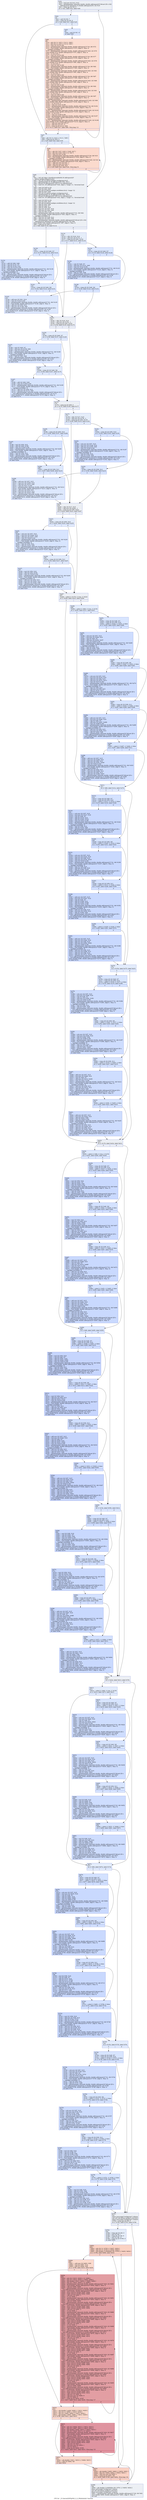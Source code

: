 digraph "CFG for '_Z11kernel2DXYpPdS_S_S_PKdiiiiiiiiiiiii' function" {
	label="CFG for '_Z11kernel2DXYpPdS_S_S_PKdiiiiiiiiiiiii' function";

	Node0x5850420 [shape=record,color="#3d50c3ff", style=filled, fillcolor="#d4dbe670",label="{%18:\l  %19 = mul nsw i32 %13, %12\l  %20 = getelementptr inbounds double, double addrspace(3)* bitcast ([0 x i32]\l... addrspace(3)* @memory to double addrspace(3)*), i32 %19\l  %21 = icmp sgt i32 %5, 0\l  br i1 %21, label %22, label %40\l|{<s0>T|<s1>F}}"];
	Node0x5850420:s0 -> Node0x58504b0;
	Node0x5850420:s1 -> Node0x5850a20;
	Node0x58504b0 [shape=record,color="#3d50c3ff", style=filled, fillcolor="#c5d6f270",label="{%22:\l22:                                               \l  %23 = and i32 %5, 7\l  %24 = icmp ult i32 %5, 8\l  br i1 %24, label %27, label %25\l|{<s0>T|<s1>F}}"];
	Node0x58504b0:s0 -> Node0x5851c10;
	Node0x58504b0:s1 -> Node0x5851c60;
	Node0x5851c60 [shape=record,color="#3d50c3ff", style=filled, fillcolor="#aec9fc70",label="{%25:\l25:                                               \l  %26 = and i32 %5, -8\l  br label %69\l}"];
	Node0x5851c60 -> Node0x5851e60;
	Node0x5851c10 [shape=record,color="#3d50c3ff", style=filled, fillcolor="#c5d6f270",label="{%27:\l27:                                               \l  %28 = phi i32 [ 0, %22 ], [ %111, %69 ]\l  %29 = icmp eq i32 %23, 0\l  br i1 %29, label %40, label %30\l|{<s0>T|<s1>F}}"];
	Node0x5851c10:s0 -> Node0x5850a20;
	Node0x5851c10:s1 -> Node0x5852090;
	Node0x5852090 [shape=record,color="#3d50c3ff", style=filled, fillcolor="#f7ac8e70",label="{%30:\l30:                                               \l  %31 = phi i32 [ %37, %30 ], [ %28, %27 ]\l  %32 = phi i32 [ %38, %30 ], [ 0, %27 ]\l  %33 = zext i32 %31 to i64\l  %34 = getelementptr inbounds double, double addrspace(1)* %4, i64 %33\l  %35 = load double, double addrspace(1)* %34, align 8, !tbaa !4,\l... !amdgpu.noclobber !8\l  %36 = getelementptr inbounds double, double addrspace(3)* %20, i32 %31\l  store double %35, double addrspace(3)* %36, align 8, !tbaa !4\l  %37 = add nuw nsw i32 %31, 1\l  %38 = add nuw nsw i32 %32, 1\l  %39 = icmp eq i32 %38, %23\l  br i1 %39, label %40, label %30, !llvm.loop !9\l|{<s0>T|<s1>F}}"];
	Node0x5852090:s0 -> Node0x5850a20;
	Node0x5852090:s1 -> Node0x5852090;
	Node0x5850a20 [shape=record,color="#3d50c3ff", style=filled, fillcolor="#d4dbe670",label="{%40:\l40:                                               \l  %41 = tail call align 4 dereferenceable(64) i8 addrspace(4)*\l... @llvm.amdgcn.dispatch.ptr()\l  %42 = tail call i32 @llvm.amdgcn.workgroup.id.x()\l  %43 = getelementptr i8, i8 addrspace(4)* %41, i64 4\l  %44 = bitcast i8 addrspace(4)* %43 to i16 addrspace(4)*\l  %45 = load i16, i16 addrspace(4)* %44, align 4, !range !11, !invariant.load\l... !8\l  %46 = zext i16 %45 to i32\l  %47 = mul i32 %42, %46\l  %48 = tail call i32 @llvm.amdgcn.workitem.id.x(), !range !12\l  %49 = add i32 %47, %48\l  %50 = tail call i32 @llvm.amdgcn.workgroup.id.y()\l  %51 = getelementptr i8, i8 addrspace(4)* %41, i64 6\l  %52 = bitcast i8 addrspace(4)* %51 to i16 addrspace(4)*\l  %53 = load i16, i16 addrspace(4)* %52, align 2, !range !11, !invariant.load\l... !8\l  %54 = zext i16 %53 to i32\l  %55 = mul i32 %50, %54\l  %56 = tail call i32 @llvm.amdgcn.workitem.id.y(), !range !12\l  %57 = add i32 %55, %56\l  %58 = add i32 %48, %7\l  %59 = add i32 %56, %10\l  %60 = mul nsw i32 %57, %16\l  %61 = add nsw i32 %60, %49\l  %62 = sext i32 %61 to i64\l  %63 = getelementptr inbounds double, double addrspace(1)* %1, i64 %62\l  %64 = load double, double addrspace(1)* %63, align 8, !tbaa !4,\l... !amdgpu.noclobber !8\l  %65 = mul nsw i32 %59, %12\l  %66 = add nsw i32 %65, %58\l  %67 = getelementptr inbounds double, double addrspace(3)* bitcast ([0 x i32]\l... addrspace(3)* @memory to double addrspace(3)*), i32 %66\l  store double %64, double addrspace(3)* %67, align 8, !tbaa !4\l  %68 = icmp eq i32 %42, 0\l  br i1 %68, label %130, label %114\l|{<s0>T|<s1>F}}"];
	Node0x5850a20:s0 -> Node0x5852590;
	Node0x5850a20:s1 -> Node0x5856d60;
	Node0x5851e60 [shape=record,color="#3d50c3ff", style=filled, fillcolor="#f7b39670",label="{%69:\l69:                                               \l  %70 = phi i32 [ 0, %25 ], [ %111, %69 ]\l  %71 = phi i32 [ 0, %25 ], [ %112, %69 ]\l  %72 = zext i32 %70 to i64\l  %73 = getelementptr inbounds double, double addrspace(1)* %4, i64 %72\l  %74 = load double, double addrspace(1)* %73, align 8, !tbaa !4,\l... !amdgpu.noclobber !8\l  %75 = getelementptr inbounds double, double addrspace(3)* %20, i32 %70\l  store double %74, double addrspace(3)* %75, align 8, !tbaa !4\l  %76 = or i32 %70, 1\l  %77 = zext i32 %76 to i64\l  %78 = getelementptr inbounds double, double addrspace(1)* %4, i64 %77\l  %79 = load double, double addrspace(1)* %78, align 8, !tbaa !4,\l... !amdgpu.noclobber !8\l  %80 = getelementptr inbounds double, double addrspace(3)* %20, i32 %76\l  store double %79, double addrspace(3)* %80, align 8, !tbaa !4\l  %81 = or i32 %70, 2\l  %82 = zext i32 %81 to i64\l  %83 = getelementptr inbounds double, double addrspace(1)* %4, i64 %82\l  %84 = load double, double addrspace(1)* %83, align 8, !tbaa !4,\l... !amdgpu.noclobber !8\l  %85 = getelementptr inbounds double, double addrspace(3)* %20, i32 %81\l  store double %84, double addrspace(3)* %85, align 8, !tbaa !4\l  %86 = or i32 %70, 3\l  %87 = zext i32 %86 to i64\l  %88 = getelementptr inbounds double, double addrspace(1)* %4, i64 %87\l  %89 = load double, double addrspace(1)* %88, align 8, !tbaa !4,\l... !amdgpu.noclobber !8\l  %90 = getelementptr inbounds double, double addrspace(3)* %20, i32 %86\l  store double %89, double addrspace(3)* %90, align 8, !tbaa !4\l  %91 = or i32 %70, 4\l  %92 = zext i32 %91 to i64\l  %93 = getelementptr inbounds double, double addrspace(1)* %4, i64 %92\l  %94 = load double, double addrspace(1)* %93, align 8, !tbaa !4,\l... !amdgpu.noclobber !8\l  %95 = getelementptr inbounds double, double addrspace(3)* %20, i32 %91\l  store double %94, double addrspace(3)* %95, align 8, !tbaa !4\l  %96 = or i32 %70, 5\l  %97 = zext i32 %96 to i64\l  %98 = getelementptr inbounds double, double addrspace(1)* %4, i64 %97\l  %99 = load double, double addrspace(1)* %98, align 8, !tbaa !4,\l... !amdgpu.noclobber !8\l  %100 = getelementptr inbounds double, double addrspace(3)* %20, i32 %96\l  store double %99, double addrspace(3)* %100, align 8, !tbaa !4\l  %101 = or i32 %70, 6\l  %102 = zext i32 %101 to i64\l  %103 = getelementptr inbounds double, double addrspace(1)* %4, i64 %102\l  %104 = load double, double addrspace(1)* %103, align 8, !tbaa !4,\l... !amdgpu.noclobber !8\l  %105 = getelementptr inbounds double, double addrspace(3)* %20, i32 %101\l  store double %104, double addrspace(3)* %105, align 8, !tbaa !4\l  %106 = or i32 %70, 7\l  %107 = zext i32 %106 to i64\l  %108 = getelementptr inbounds double, double addrspace(1)* %4, i64 %107\l  %109 = load double, double addrspace(1)* %108, align 8, !tbaa !4,\l... !amdgpu.noclobber !8\l  %110 = getelementptr inbounds double, double addrspace(3)* %20, i32 %106\l  store double %109, double addrspace(3)* %110, align 8, !tbaa !4\l  %111 = add nuw nsw i32 %70, 8\l  %112 = add nuw i32 %71, 8\l  %113 = icmp eq i32 %112, %26\l  br i1 %113, label %27, label %69, !llvm.loop !13\l|{<s0>T|<s1>F}}"];
	Node0x5851e60:s0 -> Node0x5851c10;
	Node0x5851e60:s1 -> Node0x5851e60;
	Node0x5856d60 [shape=record,color="#3d50c3ff", style=filled, fillcolor="#c5d6f270",label="{%114:\l114:                                              \l  %115 = sdiv i32 %16, %14\l  %116 = add nsw i32 %115, -1\l  %117 = icmp eq i32 %42, %116\l  br i1 %117, label %151, label %118\l|{<s0>T|<s1>F}}"];
	Node0x5856d60:s0 -> Node0x5859130;
	Node0x5856d60:s1 -> Node0x5859180;
	Node0x5859180 [shape=record,color="#3d50c3ff", style=filled, fillcolor="#aec9fc70",label="{%118:\l118:                                              \l  %119 = icmp ult i32 %48, %7\l  br i1 %119, label %120, label %128\l|{<s0>T|<s1>F}}"];
	Node0x5859180:s0 -> Node0x5859350;
	Node0x5859180:s1 -> Node0x58593a0;
	Node0x5859350 [shape=record,color="#3d50c3ff", style=filled, fillcolor="#96b7ff70",label="{%120:\l120:                                              \l  %121 = sub i32 %49, %7\l  %122 = add nsw i32 %121, %60\l  %123 = sext i32 %122 to i64\l  %124 = getelementptr inbounds double, double addrspace(1)* %1, i64 %123\l  %125 = load double, double addrspace(1)* %124, align 8, !tbaa !4,\l... !amdgpu.noclobber !8\l  %126 = add i32 %65, %48\l  %127 = getelementptr inbounds double, double addrspace(3)* bitcast ([0 x\l... i32] addrspace(3)* @memory to double addrspace(3)*), i32 %126\l  store double %125, double addrspace(3)* %127, align 8, !tbaa !4\l  br label %128\l}"];
	Node0x5859350 -> Node0x58593a0;
	Node0x58593a0 [shape=record,color="#3d50c3ff", style=filled, fillcolor="#aec9fc70",label="{%128:\l128:                                              \l  %129 = icmp ult i32 %48, %8\l  br i1 %129, label %143, label %151\l|{<s0>T|<s1>F}}"];
	Node0x58593a0:s0 -> Node0x5856880;
	Node0x58593a0:s1 -> Node0x5859130;
	Node0x5852590 [shape=record,color="#3d50c3ff", style=filled, fillcolor="#b5cdfa70",label="{%130:\l130:                                              \l  %131 = icmp ult i32 %48, %7\l  br i1 %131, label %132, label %141\l|{<s0>T|<s1>F}}"];
	Node0x5852590:s0 -> Node0x5856a10;
	Node0x5852590:s1 -> Node0x5856a60;
	Node0x5856a10 [shape=record,color="#3d50c3ff", style=filled, fillcolor="#9ebeff70",label="{%132:\l132:                                              \l  %133 = add i32 %60, %48\l  %134 = sub i32 %133, %7\l  %135 = add i32 %134, %16\l  %136 = zext i32 %135 to i64\l  %137 = getelementptr inbounds double, double addrspace(1)* %1, i64 %136\l  %138 = load double, double addrspace(1)* %137, align 8, !tbaa !4,\l... !amdgpu.noclobber !8\l  %139 = add i32 %65, %48\l  %140 = getelementptr inbounds double, double addrspace(3)* bitcast ([0 x\l... i32] addrspace(3)* @memory to double addrspace(3)*), i32 %139\l  store double %138, double addrspace(3)* %140, align 8, !tbaa !4\l  br label %141\l}"];
	Node0x5856a10 -> Node0x5856a60;
	Node0x5856a60 [shape=record,color="#3d50c3ff", style=filled, fillcolor="#b5cdfa70",label="{%141:\l141:                                              \l  %142 = icmp ult i32 %48, %8\l  br i1 %142, label %143, label %151\l|{<s0>T|<s1>F}}"];
	Node0x5856a60:s0 -> Node0x5856880;
	Node0x5856a60:s1 -> Node0x5859130;
	Node0x5856880 [shape=record,color="#3d50c3ff", style=filled, fillcolor="#b2ccfb70",label="{%143:\l143:                                              \l  %144 = add nsw i32 %61, %14\l  %145 = sext i32 %144 to i64\l  %146 = getelementptr inbounds double, double addrspace(1)* %1, i64 %145\l  %147 = load double, double addrspace(1)* %146, align 8, !tbaa !4\l  %148 = add nsw i32 %58, %14\l  %149 = add nsw i32 %148, %65\l  %150 = getelementptr inbounds double, double addrspace(3)* bitcast ([0 x\l... i32] addrspace(3)* @memory to double addrspace(3)*), i32 %149\l  store double %147, double addrspace(3)* %150, align 8, !tbaa !4\l  br label %151\l}"];
	Node0x5856880 -> Node0x5859130;
	Node0x5859130 [shape=record,color="#3d50c3ff", style=filled, fillcolor="#d4dbe670",label="{%151:\l151:                                              \l  %152 = sdiv i32 %16, %14\l  %153 = add nsw i32 %152, -1\l  %154 = icmp eq i32 %42, %153\l  br i1 %154, label %155, label %175\l|{<s0>T|<s1>F}}"];
	Node0x5859130:s0 -> Node0x5856ba0;
	Node0x5859130:s1 -> Node0x585aee0;
	Node0x5856ba0 [shape=record,color="#3d50c3ff", style=filled, fillcolor="#bfd3f670",label="{%155:\l155:                                              \l  %156 = icmp ult i32 %48, %7\l  br i1 %156, label %157, label %165\l|{<s0>T|<s1>F}}"];
	Node0x5856ba0:s0 -> Node0x585b070;
	Node0x5856ba0:s1 -> Node0x585b0c0;
	Node0x585b070 [shape=record,color="#3d50c3ff", style=filled, fillcolor="#a7c5fe70",label="{%157:\l157:                                              \l  %158 = sub i32 %49, %7\l  %159 = add nsw i32 %158, %60\l  %160 = sext i32 %159 to i64\l  %161 = getelementptr inbounds double, double addrspace(1)* %1, i64 %160\l  %162 = load double, double addrspace(1)* %161, align 8, !tbaa !4,\l... !amdgpu.noclobber !8\l  %163 = add i32 %65, %48\l  %164 = getelementptr inbounds double, double addrspace(3)* bitcast ([0 x\l... i32] addrspace(3)* @memory to double addrspace(3)*), i32 %163\l  store double %162, double addrspace(3)* %164, align 8, !tbaa !4\l  br label %165\l}"];
	Node0x585b070 -> Node0x585b0c0;
	Node0x585b0c0 [shape=record,color="#3d50c3ff", style=filled, fillcolor="#bfd3f670",label="{%165:\l165:                                              \l  %166 = icmp ult i32 %48, %8\l  br i1 %166, label %167, label %175\l|{<s0>T|<s1>F}}"];
	Node0x585b0c0:s0 -> Node0x585b720;
	Node0x585b0c0:s1 -> Node0x585aee0;
	Node0x585b720 [shape=record,color="#3d50c3ff", style=filled, fillcolor="#a7c5fe70",label="{%167:\l167:                                              \l  %168 = add i32 %60, %48\l  %169 = zext i32 %168 to i64\l  %170 = getelementptr inbounds double, double addrspace(1)* %1, i64 %169\l  %171 = load double, double addrspace(1)* %170, align 8, !tbaa !4,\l... !amdgpu.noclobber !8\l  %172 = add nsw i32 %58, %14\l  %173 = add nsw i32 %172, %65\l  %174 = getelementptr inbounds double, double addrspace(3)* bitcast ([0 x\l... i32] addrspace(3)* @memory to double addrspace(3)*), i32 %173\l  store double %171, double addrspace(3)* %174, align 8, !tbaa !4\l  br label %175\l}"];
	Node0x585b720 -> Node0x585aee0;
	Node0x585aee0 [shape=record,color="#3d50c3ff", style=filled, fillcolor="#d4dbe670",label="{%175:\l175:                                              \l  %176 = icmp eq i32 %50, 0\l  br i1 %176, label %195, label %177\l|{<s0>T|<s1>F}}"];
	Node0x585aee0:s0 -> Node0x585bd80;
	Node0x585aee0:s1 -> Node0x585bdd0;
	Node0x585bdd0 [shape=record,color="#3d50c3ff", style=filled, fillcolor="#c5d6f270",label="{%177:\l177:                                              \l  %178 = sdiv i32 %17, %15\l  %179 = add nsw i32 %178, -1\l  %180 = icmp eq i32 %50, %179\l  br i1 %180, label %219, label %181\l|{<s0>T|<s1>F}}"];
	Node0x585bdd0:s0 -> Node0x585c0c0;
	Node0x585bdd0:s1 -> Node0x585c110;
	Node0x585c110 [shape=record,color="#3d50c3ff", style=filled, fillcolor="#aec9fc70",label="{%181:\l181:                                              \l  %182 = icmp ult i32 %56, %10\l  br i1 %182, label %183, label %193\l|{<s0>T|<s1>F}}"];
	Node0x585c110:s0 -> Node0x585c2e0;
	Node0x585c110:s1 -> Node0x585c330;
	Node0x585c2e0 [shape=record,color="#3d50c3ff", style=filled, fillcolor="#96b7ff70",label="{%183:\l183:                                              \l  %184 = sub nsw i32 %57, %10\l  %185 = mul nsw i32 %184, %16\l  %186 = add nsw i32 %185, %49\l  %187 = sext i32 %186 to i64\l  %188 = getelementptr inbounds double, double addrspace(1)* %1, i64 %187\l  %189 = load double, double addrspace(1)* %188, align 8, !tbaa !4,\l... !amdgpu.noclobber !8\l  %190 = mul i32 %56, %12\l  %191 = add i32 %190, %58\l  %192 = getelementptr inbounds double, double addrspace(3)* bitcast ([0 x\l... i32] addrspace(3)* @memory to double addrspace(3)*), i32 %191\l  store double %189, double addrspace(3)* %192, align 8, !tbaa !4\l  br label %193\l}"];
	Node0x585c2e0 -> Node0x585c330;
	Node0x585c330 [shape=record,color="#3d50c3ff", style=filled, fillcolor="#aec9fc70",label="{%193:\l193:                                              \l  %194 = icmp ult i32 %56, %11\l  br i1 %194, label %208, label %219\l|{<s0>T|<s1>F}}"];
	Node0x585c330:s0 -> Node0x585caf0;
	Node0x585c330:s1 -> Node0x585c0c0;
	Node0x585bd80 [shape=record,color="#3d50c3ff", style=filled, fillcolor="#b5cdfa70",label="{%195:\l195:                                              \l  %196 = icmp ult i32 %56, %10\l  br i1 %196, label %197, label %206\l|{<s0>T|<s1>F}}"];
	Node0x585bd80:s0 -> Node0x585cc80;
	Node0x585bd80:s1 -> Node0x585ccd0;
	Node0x585cc80 [shape=record,color="#3d50c3ff", style=filled, fillcolor="#9ebeff70",label="{%197:\l197:                                              \l  %198 = mul i32 %56, %16\l  %199 = add i32 %49, %198\l  %200 = zext i32 %199 to i64\l  %201 = getelementptr inbounds double, double addrspace(1)* %2, i64 %200\l  %202 = load double, double addrspace(1)* %201, align 8, !tbaa !4,\l... !amdgpu.noclobber !8\l  %203 = mul i32 %56, %12\l  %204 = add i32 %203, %58\l  %205 = getelementptr inbounds double, double addrspace(3)* bitcast ([0 x\l... i32] addrspace(3)* @memory to double addrspace(3)*), i32 %204\l  store double %202, double addrspace(3)* %205, align 8, !tbaa !4\l  br label %206\l}"];
	Node0x585cc80 -> Node0x585ccd0;
	Node0x585ccd0 [shape=record,color="#3d50c3ff", style=filled, fillcolor="#b5cdfa70",label="{%206:\l206:                                              \l  %207 = icmp ult i32 %56, %11\l  br i1 %207, label %208, label %219\l|{<s0>T|<s1>F}}"];
	Node0x585ccd0:s0 -> Node0x585caf0;
	Node0x585ccd0:s1 -> Node0x585c0c0;
	Node0x585caf0 [shape=record,color="#3d50c3ff", style=filled, fillcolor="#b2ccfb70",label="{%208:\l208:                                              \l  %209 = add nsw i32 %57, %15\l  %210 = mul nsw i32 %209, %16\l  %211 = add nsw i32 %210, %49\l  %212 = sext i32 %211 to i64\l  %213 = getelementptr inbounds double, double addrspace(1)* %1, i64 %212\l  %214 = load double, double addrspace(1)* %213, align 8, !tbaa !4\l  %215 = add nsw i32 %59, %15\l  %216 = mul nsw i32 %215, %12\l  %217 = add nsw i32 %216, %58\l  %218 = getelementptr inbounds double, double addrspace(3)* bitcast ([0 x\l... i32] addrspace(3)* @memory to double addrspace(3)*), i32 %217\l  store double %214, double addrspace(3)* %218, align 8, !tbaa !4\l  br label %219\l}"];
	Node0x585caf0 -> Node0x585c0c0;
	Node0x585c0c0 [shape=record,color="#3d50c3ff", style=filled, fillcolor="#d4dbe670",label="{%219:\l219:                                              \l  %220 = sdiv i32 %17, %15\l  %221 = add nsw i32 %220, -1\l  %222 = icmp eq i32 %50, %221\l  br i1 %222, label %223, label %247\l|{<s0>T|<s1>F}}"];
	Node0x585c0c0:s0 -> Node0x585dce0;
	Node0x585c0c0:s1 -> Node0x585dd30;
	Node0x585dce0 [shape=record,color="#3d50c3ff", style=filled, fillcolor="#bfd3f670",label="{%223:\l223:                                              \l  %224 = icmp ult i32 %56, %10\l  br i1 %224, label %225, label %235\l|{<s0>T|<s1>F}}"];
	Node0x585dce0:s0 -> Node0x585dec0;
	Node0x585dce0:s1 -> Node0x585df10;
	Node0x585dec0 [shape=record,color="#3d50c3ff", style=filled, fillcolor="#a7c5fe70",label="{%225:\l225:                                              \l  %226 = sub nsw i32 %57, %10\l  %227 = mul nsw i32 %226, %16\l  %228 = add nsw i32 %227, %49\l  %229 = sext i32 %228 to i64\l  %230 = getelementptr inbounds double, double addrspace(1)* %1, i64 %229\l  %231 = load double, double addrspace(1)* %230, align 8, !tbaa !4,\l... !amdgpu.noclobber !8\l  %232 = mul i32 %56, %12\l  %233 = add i32 %232, %58\l  %234 = getelementptr inbounds double, double addrspace(3)* bitcast ([0 x\l... i32] addrspace(3)* @memory to double addrspace(3)*), i32 %233\l  store double %231, double addrspace(3)* %234, align 8, !tbaa !4\l  br label %235\l}"];
	Node0x585dec0 -> Node0x585df10;
	Node0x585df10 [shape=record,color="#3d50c3ff", style=filled, fillcolor="#bfd3f670",label="{%235:\l235:                                              \l  %236 = icmp ult i32 %56, %11\l  br i1 %236, label %237, label %247\l|{<s0>T|<s1>F}}"];
	Node0x585df10:s0 -> Node0x585e690;
	Node0x585df10:s1 -> Node0x585dd30;
	Node0x585e690 [shape=record,color="#3d50c3ff", style=filled, fillcolor="#a7c5fe70",label="{%237:\l237:                                              \l  %238 = mul i32 %56, %16\l  %239 = add i32 %49, %238\l  %240 = zext i32 %239 to i64\l  %241 = getelementptr inbounds double, double addrspace(1)* %3, i64 %240\l  %242 = load double, double addrspace(1)* %241, align 8, !tbaa !4,\l... !amdgpu.noclobber !8\l  %243 = add nsw i32 %59, %15\l  %244 = mul nsw i32 %243, %12\l  %245 = add nsw i32 %244, %58\l  %246 = getelementptr inbounds double, double addrspace(3)* bitcast ([0 x\l... i32] addrspace(3)* @memory to double addrspace(3)*), i32 %245\l  store double %242, double addrspace(3)* %246, align 8, !tbaa !4\l  br label %247\l}"];
	Node0x585e690 -> Node0x585dd30;
	Node0x585dd30 [shape=record,color="#3d50c3ff", style=filled, fillcolor="#d4dbe670",label="{%247:\l247:                                              \l  %248 = select i1 %176, i1 true, i1 %222\l  br i1 %248, label %433, label %249\l|{<s0>T|<s1>F}}"];
	Node0x585dd30:s0 -> Node0x585ee30;
	Node0x585dd30:s1 -> Node0x585ee80;
	Node0x585ee80 [shape=record,color="#3d50c3ff", style=filled, fillcolor="#bfd3f670",label="{%249:\l249:                                              \l  %250 = select i1 %68, i1 true, i1 %154\l  br i1 %250, label %311, label %251\l|{<s0>T|<s1>F}}"];
	Node0x585ee80:s0 -> Node0x585f070;
	Node0x585ee80:s1 -> Node0x585f0c0;
	Node0x585f0c0 [shape=record,color="#3d50c3ff", style=filled, fillcolor="#a7c5fe70",label="{%251:\l251:                                              \l  %252 = icmp ult i32 %48, %7\l  %253 = icmp ult i32 %56, %10\l  %254 = select i1 %252, i1 %253, i1 false\l  br i1 %254, label %255, label %266\l|{<s0>T|<s1>F}}"];
	Node0x585f0c0:s0 -> Node0x585f3d0;
	Node0x585f0c0:s1 -> Node0x585f420;
	Node0x585f3d0 [shape=record,color="#3d50c3ff", style=filled, fillcolor="#8fb1fe70",label="{%255:\l255:                                              \l  %256 = sub nsw i32 %57, %10\l  %257 = mul nsw i32 %256, %16\l  %258 = sub i32 %49, %7\l  %259 = add nsw i32 %258, %257\l  %260 = sext i32 %259 to i64\l  %261 = getelementptr inbounds double, double addrspace(1)* %1, i64 %260\l  %262 = load double, double addrspace(1)* %261, align 8, !tbaa !4,\l... !amdgpu.noclobber !8\l  %263 = mul i32 %56, %12\l  %264 = add i32 %263, %48\l  %265 = getelementptr inbounds double, double addrspace(3)* bitcast ([0 x\l... i32] addrspace(3)* @memory to double addrspace(3)*), i32 %264\l  store double %262, double addrspace(3)* %265, align 8, !tbaa !4\l  br label %266\l}"];
	Node0x585f3d0 -> Node0x585f420;
	Node0x585f420 [shape=record,color="#3d50c3ff", style=filled, fillcolor="#a7c5fe70",label="{%266:\l266:                                              \l  %267 = icmp ult i32 %48, %8\l  %268 = select i1 %267, i1 %253, i1 false\l  br i1 %268, label %269, label %281\l|{<s0>T|<s1>F}}"];
	Node0x585f420:s0 -> Node0x585a110;
	Node0x585f420:s1 -> Node0x585a160;
	Node0x585a110 [shape=record,color="#3d50c3ff", style=filled, fillcolor="#8fb1fe70",label="{%269:\l269:                                              \l  %270 = sub nsw i32 %57, %10\l  %271 = mul nsw i32 %270, %16\l  %272 = add nsw i32 %49, %14\l  %273 = add nsw i32 %272, %271\l  %274 = sext i32 %273 to i64\l  %275 = getelementptr inbounds double, double addrspace(1)* %1, i64 %274\l  %276 = load double, double addrspace(1)* %275, align 8, !tbaa !4,\l... !amdgpu.noclobber !8\l  %277 = mul i32 %56, %12\l  %278 = add nsw i32 %58, %14\l  %279 = add i32 %278, %277\l  %280 = getelementptr inbounds double, double addrspace(3)* bitcast ([0 x\l... i32] addrspace(3)* @memory to double addrspace(3)*), i32 %279\l  store double %276, double addrspace(3)* %280, align 8, !tbaa !4\l  br label %281\l}"];
	Node0x585a110 -> Node0x585a160;
	Node0x585a160 [shape=record,color="#3d50c3ff", style=filled, fillcolor="#a7c5fe70",label="{%281:\l281:                                              \l  %282 = icmp ult i32 %56, %11\l  %283 = select i1 %252, i1 %282, i1 false\l  br i1 %283, label %284, label %296\l|{<s0>T|<s1>F}}"];
	Node0x585a160:s0 -> Node0x5853140;
	Node0x585a160:s1 -> Node0x5861a10;
	Node0x5853140 [shape=record,color="#3d50c3ff", style=filled, fillcolor="#8fb1fe70",label="{%284:\l284:                                              \l  %285 = add nsw i32 %57, %15\l  %286 = mul nsw i32 %285, %16\l  %287 = sub i32 %49, %7\l  %288 = add nsw i32 %287, %286\l  %289 = sext i32 %288 to i64\l  %290 = getelementptr inbounds double, double addrspace(1)* %1, i64 %289\l  %291 = load double, double addrspace(1)* %290, align 8, !tbaa !4,\l... !amdgpu.noclobber !8\l  %292 = add nsw i32 %59, %15\l  %293 = mul nsw i32 %292, %12\l  %294 = add i32 %293, %48\l  %295 = getelementptr inbounds double, double addrspace(3)* bitcast ([0 x\l... i32] addrspace(3)* @memory to double addrspace(3)*), i32 %294\l  store double %291, double addrspace(3)* %295, align 8, !tbaa !4\l  br label %296\l}"];
	Node0x5853140 -> Node0x5861a10;
	Node0x5861a10 [shape=record,color="#3d50c3ff", style=filled, fillcolor="#a7c5fe70",label="{%296:\l296:                                              \l  %297 = select i1 %267, i1 %282, i1 false\l  br i1 %297, label %298, label %311\l|{<s0>T|<s1>F}}"];
	Node0x5861a10:s0 -> Node0x58622d0;
	Node0x5861a10:s1 -> Node0x585f070;
	Node0x58622d0 [shape=record,color="#3d50c3ff", style=filled, fillcolor="#8fb1fe70",label="{%298:\l298:                                              \l  %299 = add nsw i32 %57, %15\l  %300 = mul nsw i32 %299, %16\l  %301 = add nsw i32 %49, %14\l  %302 = add nsw i32 %301, %300\l  %303 = sext i32 %302 to i64\l  %304 = getelementptr inbounds double, double addrspace(1)* %1, i64 %303\l  %305 = load double, double addrspace(1)* %304, align 8, !tbaa !4,\l... !amdgpu.noclobber !8\l  %306 = add nsw i32 %59, %15\l  %307 = mul nsw i32 %306, %12\l  %308 = add nsw i32 %58, %14\l  %309 = add nsw i32 %308, %307\l  %310 = getelementptr inbounds double, double addrspace(3)* bitcast ([0 x\l... i32] addrspace(3)* @memory to double addrspace(3)*), i32 %309\l  store double %305, double addrspace(3)* %310, align 8, !tbaa !4\l  br label %311\l}"];
	Node0x58622d0 -> Node0x585f070;
	Node0x585f070 [shape=record,color="#3d50c3ff", style=filled, fillcolor="#bfd3f670",label="{%311:\l311:                                              \l  br i1 %68, label %312, label %374\l|{<s0>T|<s1>F}}"];
	Node0x585f070:s0 -> Node0x5852d60;
	Node0x585f070:s1 -> Node0x5852db0;
	Node0x5852d60 [shape=record,color="#3d50c3ff", style=filled, fillcolor="#9ebeff70",label="{%312:\l312:                                              \l  %313 = icmp ult i32 %48, %7\l  %314 = icmp ult i32 %56, %10\l  %315 = select i1 %313, i1 %314, i1 false\l  br i1 %315, label %316, label %328\l|{<s0>T|<s1>F}}"];
	Node0x5852d60:s0 -> Node0x5852f40;
	Node0x5852d60:s1 -> Node0x58634e0;
	Node0x5852f40 [shape=record,color="#3d50c3ff", style=filled, fillcolor="#85a8fc70",label="{%316:\l316:                                              \l  %317 = sub nsw i32 %57, %10\l  %318 = mul nsw i32 %317, %16\l  %319 = sub i32 %48, %7\l  %320 = add i32 %319, %16\l  %321 = add i32 %320, %318\l  %322 = zext i32 %321 to i64\l  %323 = getelementptr inbounds double, double addrspace(1)* %1, i64 %322\l  %324 = load double, double addrspace(1)* %323, align 8, !tbaa !4,\l... !amdgpu.noclobber !8\l  %325 = mul i32 %56, %12\l  %326 = add i32 %325, %48\l  %327 = getelementptr inbounds double, double addrspace(3)* bitcast ([0 x\l... i32] addrspace(3)* @memory to double addrspace(3)*), i32 %326\l  store double %324, double addrspace(3)* %327, align 8, !tbaa !4\l  br label %328\l}"];
	Node0x5852f40 -> Node0x58634e0;
	Node0x58634e0 [shape=record,color="#3d50c3ff", style=filled, fillcolor="#9ebeff70",label="{%328:\l328:                                              \l  %329 = icmp ult i32 %48, %8\l  %330 = select i1 %329, i1 %314, i1 false\l  br i1 %330, label %331, label %343\l|{<s0>T|<s1>F}}"];
	Node0x58634e0:s0 -> Node0x5863e70;
	Node0x58634e0:s1 -> Node0x5863ec0;
	Node0x5863e70 [shape=record,color="#3d50c3ff", style=filled, fillcolor="#85a8fc70",label="{%331:\l331:                                              \l  %332 = sub nsw i32 %57, %10\l  %333 = mul nsw i32 %332, %16\l  %334 = add nsw i32 %49, %14\l  %335 = add nsw i32 %334, %333\l  %336 = sext i32 %335 to i64\l  %337 = getelementptr inbounds double, double addrspace(1)* %1, i64 %336\l  %338 = load double, double addrspace(1)* %337, align 8, !tbaa !4,\l... !amdgpu.noclobber !8\l  %339 = mul i32 %56, %12\l  %340 = add nsw i32 %58, %14\l  %341 = add i32 %340, %339\l  %342 = getelementptr inbounds double, double addrspace(3)* bitcast ([0 x\l... i32] addrspace(3)* @memory to double addrspace(3)*), i32 %341\l  store double %338, double addrspace(3)* %342, align 8, !tbaa !4\l  br label %343\l}"];
	Node0x5863e70 -> Node0x5863ec0;
	Node0x5863ec0 [shape=record,color="#3d50c3ff", style=filled, fillcolor="#9ebeff70",label="{%343:\l343:                                              \l  %344 = icmp ult i32 %56, %11\l  %345 = select i1 %313, i1 %344, i1 false\l  br i1 %345, label %346, label %359\l|{<s0>T|<s1>F}}"];
	Node0x5863ec0:s0 -> Node0x5864850;
	Node0x5863ec0:s1 -> Node0x58648a0;
	Node0x5864850 [shape=record,color="#3d50c3ff", style=filled, fillcolor="#85a8fc70",label="{%346:\l346:                                              \l  %347 = add nsw i32 %57, %15\l  %348 = mul nsw i32 %347, %16\l  %349 = sub i32 %48, %7\l  %350 = add i32 %349, %16\l  %351 = add i32 %350, %348\l  %352 = zext i32 %351 to i64\l  %353 = getelementptr inbounds double, double addrspace(1)* %1, i64 %352\l  %354 = load double, double addrspace(1)* %353, align 8, !tbaa !4,\l... !amdgpu.noclobber !8\l  %355 = add nsw i32 %59, %15\l  %356 = mul nsw i32 %355, %12\l  %357 = add i32 %356, %48\l  %358 = getelementptr inbounds double, double addrspace(3)* bitcast ([0 x\l... i32] addrspace(3)* @memory to double addrspace(3)*), i32 %357\l  store double %354, double addrspace(3)* %358, align 8, !tbaa !4\l  br label %359\l}"];
	Node0x5864850 -> Node0x58648a0;
	Node0x58648a0 [shape=record,color="#3d50c3ff", style=filled, fillcolor="#9ebeff70",label="{%359:\l359:                                              \l  %360 = select i1 %329, i1 %344, i1 false\l  br i1 %360, label %361, label %374\l|{<s0>T|<s1>F}}"];
	Node0x58648a0:s0 -> Node0x5865230;
	Node0x58648a0:s1 -> Node0x5852db0;
	Node0x5865230 [shape=record,color="#3d50c3ff", style=filled, fillcolor="#85a8fc70",label="{%361:\l361:                                              \l  %362 = add nsw i32 %57, %15\l  %363 = mul nsw i32 %362, %16\l  %364 = add nsw i32 %49, %14\l  %365 = add nsw i32 %364, %363\l  %366 = sext i32 %365 to i64\l  %367 = getelementptr inbounds double, double addrspace(1)* %1, i64 %366\l  %368 = load double, double addrspace(1)* %367, align 8, !tbaa !4,\l... !amdgpu.noclobber !8\l  %369 = add nsw i32 %59, %15\l  %370 = mul nsw i32 %369, %12\l  %371 = add nsw i32 %58, %14\l  %372 = add nsw i32 %371, %370\l  %373 = getelementptr inbounds double, double addrspace(3)* bitcast ([0 x\l... i32] addrspace(3)* @memory to double addrspace(3)*), i32 %372\l  store double %368, double addrspace(3)* %373, align 8, !tbaa !4\l  br label %374\l}"];
	Node0x5865230 -> Node0x5852db0;
	Node0x5852db0 [shape=record,color="#3d50c3ff", style=filled, fillcolor="#bfd3f670",label="{%374:\l374:                                              \l  br i1 %154, label %375, label %433\l|{<s0>T|<s1>F}}"];
	Node0x5852db0:s0 -> Node0x5865ad0;
	Node0x5852db0:s1 -> Node0x585ee30;
	Node0x5865ad0 [shape=record,color="#3d50c3ff", style=filled, fillcolor="#a7c5fe70",label="{%375:\l375:                                              \l  %376 = icmp ult i32 %48, %7\l  %377 = icmp ult i32 %56, %10\l  %378 = select i1 %376, i1 %377, i1 false\l  br i1 %378, label %379, label %390\l|{<s0>T|<s1>F}}"];
	Node0x5865ad0:s0 -> Node0x5865da0;
	Node0x5865ad0:s1 -> Node0x5865df0;
	Node0x5865da0 [shape=record,color="#3d50c3ff", style=filled, fillcolor="#8fb1fe70",label="{%379:\l379:                                              \l  %380 = sub nsw i32 %57, %10\l  %381 = mul nsw i32 %380, %16\l  %382 = sub i32 %49, %7\l  %383 = add nsw i32 %382, %381\l  %384 = sext i32 %383 to i64\l  %385 = getelementptr inbounds double, double addrspace(1)* %1, i64 %384\l  %386 = load double, double addrspace(1)* %385, align 8, !tbaa !4,\l... !amdgpu.noclobber !8\l  %387 = mul i32 %56, %12\l  %388 = add i32 %387, %48\l  %389 = getelementptr inbounds double, double addrspace(3)* bitcast ([0 x\l... i32] addrspace(3)* @memory to double addrspace(3)*), i32 %388\l  store double %386, double addrspace(3)* %389, align 8, !tbaa !4\l  br label %390\l}"];
	Node0x5865da0 -> Node0x5865df0;
	Node0x5865df0 [shape=record,color="#3d50c3ff", style=filled, fillcolor="#a7c5fe70",label="{%390:\l390:                                              \l  %391 = icmp ult i32 %48, %8\l  %392 = select i1 %391, i1 %377, i1 false\l  br i1 %392, label %393, label %404\l|{<s0>T|<s1>F}}"];
	Node0x5865df0:s0 -> Node0x58666f0;
	Node0x5865df0:s1 -> Node0x5866740;
	Node0x58666f0 [shape=record,color="#3d50c3ff", style=filled, fillcolor="#8fb1fe70",label="{%393:\l393:                                              \l  %394 = sub nsw i32 %57, %10\l  %395 = mul nsw i32 %394, %16\l  %396 = add i32 %395, %48\l  %397 = zext i32 %396 to i64\l  %398 = getelementptr inbounds double, double addrspace(1)* %1, i64 %397\l  %399 = load double, double addrspace(1)* %398, align 8, !tbaa !4,\l... !amdgpu.noclobber !8\l  %400 = mul i32 %56, %12\l  %401 = add nsw i32 %58, %14\l  %402 = add i32 %401, %400\l  %403 = getelementptr inbounds double, double addrspace(3)* bitcast ([0 x\l... i32] addrspace(3)* @memory to double addrspace(3)*), i32 %402\l  store double %399, double addrspace(3)* %403, align 8, !tbaa !4\l  br label %404\l}"];
	Node0x58666f0 -> Node0x5866740;
	Node0x5866740 [shape=record,color="#3d50c3ff", style=filled, fillcolor="#a7c5fe70",label="{%404:\l404:                                              \l  %405 = icmp ult i32 %56, %11\l  %406 = select i1 %376, i1 %405, i1 false\l  br i1 %406, label %407, label %419\l|{<s0>T|<s1>F}}"];
	Node0x5866740:s0 -> Node0x5867040;
	Node0x5866740:s1 -> Node0x5867090;
	Node0x5867040 [shape=record,color="#3d50c3ff", style=filled, fillcolor="#8fb1fe70",label="{%407:\l407:                                              \l  %408 = add nsw i32 %57, %15\l  %409 = mul nsw i32 %408, %16\l  %410 = sub i32 %49, %7\l  %411 = add nsw i32 %410, %409\l  %412 = sext i32 %411 to i64\l  %413 = getelementptr inbounds double, double addrspace(1)* %1, i64 %412\l  %414 = load double, double addrspace(1)* %413, align 8, !tbaa !4,\l... !amdgpu.noclobber !8\l  %415 = add nsw i32 %59, %15\l  %416 = mul nsw i32 %415, %12\l  %417 = add i32 %416, %48\l  %418 = getelementptr inbounds double, double addrspace(3)* bitcast ([0 x\l... i32] addrspace(3)* @memory to double addrspace(3)*), i32 %417\l  store double %414, double addrspace(3)* %418, align 8, !tbaa !4\l  br label %419\l}"];
	Node0x5867040 -> Node0x5867090;
	Node0x5867090 [shape=record,color="#3d50c3ff", style=filled, fillcolor="#a7c5fe70",label="{%419:\l419:                                              \l  %420 = select i1 %391, i1 %405, i1 false\l  br i1 %420, label %421, label %433\l|{<s0>T|<s1>F}}"];
	Node0x5867090:s0 -> Node0x5867990;
	Node0x5867090:s1 -> Node0x585ee30;
	Node0x5867990 [shape=record,color="#3d50c3ff", style=filled, fillcolor="#8fb1fe70",label="{%421:\l421:                                              \l  %422 = add nsw i32 %57, %15\l  %423 = mul nsw i32 %422, %16\l  %424 = add i32 %423, %48\l  %425 = zext i32 %424 to i64\l  %426 = getelementptr inbounds double, double addrspace(1)* %1, i64 %425\l  %427 = load double, double addrspace(1)* %426, align 8, !tbaa !4,\l... !amdgpu.noclobber !8\l  %428 = add nsw i32 %59, %15\l  %429 = mul nsw i32 %428, %12\l  %430 = add nsw i32 %58, %14\l  %431 = add nsw i32 %430, %429\l  %432 = getelementptr inbounds double, double addrspace(3)* bitcast ([0 x\l... i32] addrspace(3)* @memory to double addrspace(3)*), i32 %431\l  store double %427, double addrspace(3)* %432, align 8, !tbaa !4\l  br label %433\l}"];
	Node0x5867990 -> Node0x585ee30;
	Node0x585ee30 [shape=record,color="#3d50c3ff", style=filled, fillcolor="#d4dbe670",label="{%433:\l433:                                              \l  br i1 %176, label %434, label %612\l|{<s0>T|<s1>F}}"];
	Node0x585ee30:s0 -> Node0x58681a0;
	Node0x585ee30:s1 -> Node0x58681f0;
	Node0x58681a0 [shape=record,color="#3d50c3ff", style=filled, fillcolor="#b5cdfa70",label="{%434:\l434:                                              \l  %435 = select i1 %68, i1 true, i1 %154\l  br i1 %435, label %494, label %436\l|{<s0>T|<s1>F}}"];
	Node0x58681a0:s0 -> Node0x58683e0;
	Node0x58681a0:s1 -> Node0x5868430;
	Node0x5868430 [shape=record,color="#3d50c3ff", style=filled, fillcolor="#9ebeff70",label="{%436:\l436:                                              \l  %437 = icmp ult i32 %48, %7\l  %438 = icmp ult i32 %56, %10\l  %439 = select i1 %437, i1 %438, i1 false\l  br i1 %439, label %440, label %450\l|{<s0>T|<s1>F}}"];
	Node0x5868430:s0 -> Node0x5868740;
	Node0x5868430:s1 -> Node0x5868790;
	Node0x5868740 [shape=record,color="#3d50c3ff", style=filled, fillcolor="#85a8fc70",label="{%440:\l440:                                              \l  %441 = mul i32 %56, %16\l  %442 = sub i32 %441, %7\l  %443 = add i32 %442, %49\l  %444 = zext i32 %443 to i64\l  %445 = getelementptr inbounds double, double addrspace(1)* %2, i64 %444\l  %446 = load double, double addrspace(1)* %445, align 8, !tbaa !4,\l... !amdgpu.noclobber !8\l  %447 = mul i32 %56, %12\l  %448 = add i32 %447, %48\l  %449 = getelementptr inbounds double, double addrspace(3)* bitcast ([0 x\l... i32] addrspace(3)* @memory to double addrspace(3)*), i32 %448\l  store double %446, double addrspace(3)* %449, align 8, !tbaa !4\l  br label %450\l}"];
	Node0x5868740 -> Node0x5868790;
	Node0x5868790 [shape=record,color="#3d50c3ff", style=filled, fillcolor="#9ebeff70",label="{%450:\l450:                                              \l  %451 = icmp ult i32 %48, %8\l  %452 = select i1 %451, i1 %438, i1 false\l  br i1 %452, label %453, label %464\l|{<s0>T|<s1>F}}"];
	Node0x5868790:s0 -> Node0x5869410;
	Node0x5868790:s1 -> Node0x5869460;
	Node0x5869410 [shape=record,color="#3d50c3ff", style=filled, fillcolor="#85a8fc70",label="{%453:\l453:                                              \l  %454 = mul i32 %56, %16\l  %455 = add nsw i32 %49, %14\l  %456 = add i32 %455, %454\l  %457 = zext i32 %456 to i64\l  %458 = getelementptr inbounds double, double addrspace(1)* %2, i64 %457\l  %459 = load double, double addrspace(1)* %458, align 8, !tbaa !4,\l... !amdgpu.noclobber !8\l  %460 = mul i32 %56, %12\l  %461 = add nsw i32 %58, %14\l  %462 = add i32 %461, %460\l  %463 = getelementptr inbounds double, double addrspace(3)* bitcast ([0 x\l... i32] addrspace(3)* @memory to double addrspace(3)*), i32 %462\l  store double %459, double addrspace(3)* %463, align 8, !tbaa !4\l  br label %464\l}"];
	Node0x5869410 -> Node0x5869460;
	Node0x5869460 [shape=record,color="#3d50c3ff", style=filled, fillcolor="#9ebeff70",label="{%464:\l464:                                              \l  %465 = icmp ult i32 %56, %11\l  %466 = select i1 %437, i1 %465, i1 false\l  br i1 %466, label %467, label %479\l|{<s0>T|<s1>F}}"];
	Node0x5869460:s0 -> Node0x5869d60;
	Node0x5869460:s1 -> Node0x5869db0;
	Node0x5869d60 [shape=record,color="#3d50c3ff", style=filled, fillcolor="#85a8fc70",label="{%467:\l467:                                              \l  %468 = add nsw i32 %57, %15\l  %469 = mul nsw i32 %468, %16\l  %470 = sub i32 %49, %7\l  %471 = add nsw i32 %470, %469\l  %472 = sext i32 %471 to i64\l  %473 = getelementptr inbounds double, double addrspace(1)* %1, i64 %472\l  %474 = load double, double addrspace(1)* %473, align 8, !tbaa !4,\l... !amdgpu.noclobber !8\l  %475 = add nsw i32 %59, %15\l  %476 = mul nsw i32 %475, %12\l  %477 = add i32 %476, %48\l  %478 = getelementptr inbounds double, double addrspace(3)* bitcast ([0 x\l... i32] addrspace(3)* @memory to double addrspace(3)*), i32 %477\l  store double %474, double addrspace(3)* %478, align 8, !tbaa !4\l  br label %479\l}"];
	Node0x5869d60 -> Node0x5869db0;
	Node0x5869db0 [shape=record,color="#3d50c3ff", style=filled, fillcolor="#9ebeff70",label="{%479:\l479:                                              \l  %480 = select i1 %451, i1 %465, i1 false\l  br i1 %480, label %481, label %494\l|{<s0>T|<s1>F}}"];
	Node0x5869db0:s0 -> Node0x586a6b0;
	Node0x5869db0:s1 -> Node0x58683e0;
	Node0x586a6b0 [shape=record,color="#3d50c3ff", style=filled, fillcolor="#85a8fc70",label="{%481:\l481:                                              \l  %482 = add nsw i32 %57, %15\l  %483 = mul nsw i32 %482, %16\l  %484 = add nsw i32 %49, %14\l  %485 = add nsw i32 %484, %483\l  %486 = sext i32 %485 to i64\l  %487 = getelementptr inbounds double, double addrspace(1)* %1, i64 %486\l  %488 = load double, double addrspace(1)* %487, align 8, !tbaa !4,\l... !amdgpu.noclobber !8\l  %489 = add nsw i32 %59, %15\l  %490 = mul nsw i32 %489, %12\l  %491 = add nsw i32 %58, %14\l  %492 = add nsw i32 %491, %490\l  %493 = getelementptr inbounds double, double addrspace(3)* bitcast ([0 x\l... i32] addrspace(3)* @memory to double addrspace(3)*), i32 %492\l  store double %488, double addrspace(3)* %493, align 8, !tbaa !4\l  br label %494\l}"];
	Node0x586a6b0 -> Node0x58683e0;
	Node0x58683e0 [shape=record,color="#3d50c3ff", style=filled, fillcolor="#b5cdfa70",label="{%494:\l494:                                              \l  br i1 %68, label %495, label %555\l|{<s0>T|<s1>F}}"];
	Node0x58683e0:s0 -> Node0x586af50;
	Node0x58683e0:s1 -> Node0x586afa0;
	Node0x586af50 [shape=record,color="#3d50c3ff", style=filled, fillcolor="#96b7ff70",label="{%495:\l495:                                              \l  %496 = icmp ult i32 %48, %7\l  %497 = icmp ult i32 %56, %10\l  %498 = select i1 %496, i1 %497, i1 false\l  br i1 %498, label %499, label %510\l|{<s0>T|<s1>F}}"];
	Node0x586af50:s0 -> Node0x586b2b0;
	Node0x586af50:s1 -> Node0x586b300;
	Node0x586b2b0 [shape=record,color="#3d50c3ff", style=filled, fillcolor="#7ea1fa70",label="{%499:\l499:                                              \l  %500 = mul i32 %56, %16\l  %501 = sub i32 %48, %7\l  %502 = add i32 %501, %16\l  %503 = add i32 %502, %500\l  %504 = zext i32 %503 to i64\l  %505 = getelementptr inbounds double, double addrspace(1)* %2, i64 %504\l  %506 = load double, double addrspace(1)* %505, align 8, !tbaa !4,\l... !amdgpu.noclobber !8\l  %507 = mul i32 %56, %12\l  %508 = add i32 %507, %48\l  %509 = getelementptr inbounds double, double addrspace(3)* bitcast ([0 x\l... i32] addrspace(3)* @memory to double addrspace(3)*), i32 %508\l  store double %506, double addrspace(3)* %509, align 8, !tbaa !4\l  br label %510\l}"];
	Node0x586b2b0 -> Node0x586b300;
	Node0x586b300 [shape=record,color="#3d50c3ff", style=filled, fillcolor="#96b7ff70",label="{%510:\l510:                                              \l  %511 = icmp ult i32 %48, %8\l  %512 = select i1 %511, i1 %497, i1 false\l  br i1 %512, label %513, label %524\l|{<s0>T|<s1>F}}"];
	Node0x586b300:s0 -> Node0x585f5f0;
	Node0x586b300:s1 -> Node0x585f640;
	Node0x585f5f0 [shape=record,color="#3d50c3ff", style=filled, fillcolor="#7ea1fa70",label="{%513:\l513:                                              \l  %514 = mul i32 %56, %16\l  %515 = add nsw i32 %49, %14\l  %516 = add i32 %515, %514\l  %517 = zext i32 %516 to i64\l  %518 = getelementptr inbounds double, double addrspace(1)* %2, i64 %517\l  %519 = load double, double addrspace(1)* %518, align 8, !tbaa !4,\l... !amdgpu.noclobber !8\l  %520 = mul i32 %56, %12\l  %521 = add nsw i32 %58, %14\l  %522 = add i32 %521, %520\l  %523 = getelementptr inbounds double, double addrspace(3)* bitcast ([0 x\l... i32] addrspace(3)* @memory to double addrspace(3)*), i32 %522\l  store double %519, double addrspace(3)* %523, align 8, !tbaa !4\l  br label %524\l}"];
	Node0x585f5f0 -> Node0x585f640;
	Node0x585f640 [shape=record,color="#3d50c3ff", style=filled, fillcolor="#96b7ff70",label="{%524:\l524:                                              \l  %525 = icmp ult i32 %56, %11\l  %526 = select i1 %496, i1 %525, i1 false\l  br i1 %526, label %527, label %540\l|{<s0>T|<s1>F}}"];
	Node0x585f640:s0 -> Node0x585ff40;
	Node0x585f640:s1 -> Node0x585ff90;
	Node0x585ff40 [shape=record,color="#3d50c3ff", style=filled, fillcolor="#7ea1fa70",label="{%527:\l527:                                              \l  %528 = add nsw i32 %57, %15\l  %529 = mul nsw i32 %528, %16\l  %530 = sub i32 %48, %7\l  %531 = add i32 %530, %16\l  %532 = add i32 %531, %529\l  %533 = zext i32 %532 to i64\l  %534 = getelementptr inbounds double, double addrspace(1)* %1, i64 %533\l  %535 = load double, double addrspace(1)* %534, align 8, !tbaa !4,\l... !amdgpu.noclobber !8\l  %536 = add nsw i32 %59, %15\l  %537 = mul nsw i32 %536, %12\l  %538 = add i32 %537, %48\l  %539 = getelementptr inbounds double, double addrspace(3)* bitcast ([0 x\l... i32] addrspace(3)* @memory to double addrspace(3)*), i32 %538\l  store double %535, double addrspace(3)* %539, align 8, !tbaa !4\l  br label %540\l}"];
	Node0x585ff40 -> Node0x585ff90;
	Node0x585ff90 [shape=record,color="#3d50c3ff", style=filled, fillcolor="#96b7ff70",label="{%540:\l540:                                              \l  %541 = select i1 %511, i1 %525, i1 false\l  br i1 %541, label %542, label %555\l|{<s0>T|<s1>F}}"];
	Node0x585ff90:s0 -> Node0x58605b0;
	Node0x585ff90:s1 -> Node0x586afa0;
	Node0x58605b0 [shape=record,color="#3d50c3ff", style=filled, fillcolor="#7ea1fa70",label="{%542:\l542:                                              \l  %543 = add nsw i32 %57, %15\l  %544 = mul nsw i32 %543, %16\l  %545 = add nsw i32 %49, %14\l  %546 = add nsw i32 %545, %544\l  %547 = sext i32 %546 to i64\l  %548 = getelementptr inbounds double, double addrspace(1)* %1, i64 %547\l  %549 = load double, double addrspace(1)* %548, align 8, !tbaa !4,\l... !amdgpu.noclobber !8\l  %550 = add nsw i32 %59, %15\l  %551 = mul nsw i32 %550, %12\l  %552 = add nsw i32 %58, %14\l  %553 = add nsw i32 %552, %551\l  %554 = getelementptr inbounds double, double addrspace(3)* bitcast ([0 x\l... i32] addrspace(3)* @memory to double addrspace(3)*), i32 %553\l  store double %549, double addrspace(3)* %554, align 8, !tbaa !4\l  br label %555\l}"];
	Node0x58605b0 -> Node0x586afa0;
	Node0x586afa0 [shape=record,color="#3d50c3ff", style=filled, fillcolor="#b5cdfa70",label="{%555:\l555:                                              \l  br i1 %154, label %556, label %612\l|{<s0>T|<s1>F}}"];
	Node0x586afa0:s0 -> Node0x586e7d0;
	Node0x586afa0:s1 -> Node0x58681f0;
	Node0x586e7d0 [shape=record,color="#3d50c3ff", style=filled, fillcolor="#9ebeff70",label="{%556:\l556:                                              \l  %557 = icmp ult i32 %48, %7\l  %558 = icmp ult i32 %56, %10\l  %559 = select i1 %557, i1 %558, i1 false\l  br i1 %559, label %560, label %570\l|{<s0>T|<s1>F}}"];
	Node0x586e7d0:s0 -> Node0x586eaa0;
	Node0x586e7d0:s1 -> Node0x586eaf0;
	Node0x586eaa0 [shape=record,color="#3d50c3ff", style=filled, fillcolor="#85a8fc70",label="{%560:\l560:                                              \l  %561 = mul i32 %56, %16\l  %562 = sub i32 %561, %7\l  %563 = add i32 %562, %49\l  %564 = zext i32 %563 to i64\l  %565 = getelementptr inbounds double, double addrspace(1)* %2, i64 %564\l  %566 = load double, double addrspace(1)* %565, align 8, !tbaa !4,\l... !amdgpu.noclobber !8\l  %567 = mul i32 %56, %12\l  %568 = add i32 %567, %48\l  %569 = getelementptr inbounds double, double addrspace(3)* bitcast ([0 x\l... i32] addrspace(3)* @memory to double addrspace(3)*), i32 %568\l  store double %566, double addrspace(3)* %569, align 8, !tbaa !4\l  br label %570\l}"];
	Node0x586eaa0 -> Node0x586eaf0;
	Node0x586eaf0 [shape=record,color="#3d50c3ff", style=filled, fillcolor="#9ebeff70",label="{%570:\l570:                                              \l  %571 = icmp ult i32 %48, %8\l  %572 = select i1 %571, i1 %558, i1 false\l  br i1 %572, label %573, label %583\l|{<s0>T|<s1>F}}"];
	Node0x586eaf0:s0 -> Node0x586f360;
	Node0x586eaf0:s1 -> Node0x586f3b0;
	Node0x586f360 [shape=record,color="#3d50c3ff", style=filled, fillcolor="#85a8fc70",label="{%573:\l573:                                              \l  %574 = mul i32 %56, %16\l  %575 = add i32 %574, %48\l  %576 = zext i32 %575 to i64\l  %577 = getelementptr inbounds double, double addrspace(1)* %2, i64 %576\l  %578 = load double, double addrspace(1)* %577, align 8, !tbaa !4,\l... !amdgpu.noclobber !8\l  %579 = mul i32 %56, %12\l  %580 = add nsw i32 %58, %14\l  %581 = add i32 %580, %579\l  %582 = getelementptr inbounds double, double addrspace(3)* bitcast ([0 x\l... i32] addrspace(3)* @memory to double addrspace(3)*), i32 %581\l  store double %578, double addrspace(3)* %582, align 8, !tbaa !4\l  br label %583\l}"];
	Node0x586f360 -> Node0x586f3b0;
	Node0x586f3b0 [shape=record,color="#3d50c3ff", style=filled, fillcolor="#9ebeff70",label="{%583:\l583:                                              \l  %584 = icmp ult i32 %56, %11\l  %585 = select i1 %557, i1 %584, i1 false\l  br i1 %585, label %586, label %598\l|{<s0>T|<s1>F}}"];
	Node0x586f3b0:s0 -> Node0x586fc20;
	Node0x586f3b0:s1 -> Node0x586fc70;
	Node0x586fc20 [shape=record,color="#3d50c3ff", style=filled, fillcolor="#85a8fc70",label="{%586:\l586:                                              \l  %587 = add nsw i32 %57, %15\l  %588 = mul nsw i32 %587, %16\l  %589 = sub i32 %49, %7\l  %590 = add nsw i32 %589, %588\l  %591 = sext i32 %590 to i64\l  %592 = getelementptr inbounds double, double addrspace(1)* %1, i64 %591\l  %593 = load double, double addrspace(1)* %592, align 8, !tbaa !4,\l... !amdgpu.noclobber !8\l  %594 = add nsw i32 %59, %15\l  %595 = mul nsw i32 %594, %12\l  %596 = add i32 %595, %48\l  %597 = getelementptr inbounds double, double addrspace(3)* bitcast ([0 x\l... i32] addrspace(3)* @memory to double addrspace(3)*), i32 %596\l  store double %593, double addrspace(3)* %597, align 8, !tbaa !4\l  br label %598\l}"];
	Node0x586fc20 -> Node0x586fc70;
	Node0x586fc70 [shape=record,color="#3d50c3ff", style=filled, fillcolor="#9ebeff70",label="{%598:\l598:                                              \l  %599 = select i1 %571, i1 %584, i1 false\l  br i1 %599, label %600, label %612\l|{<s0>T|<s1>F}}"];
	Node0x586fc70:s0 -> Node0x5870570;
	Node0x586fc70:s1 -> Node0x58681f0;
	Node0x5870570 [shape=record,color="#3d50c3ff", style=filled, fillcolor="#85a8fc70",label="{%600:\l600:                                              \l  %601 = add nsw i32 %57, %15\l  %602 = mul nsw i32 %601, %16\l  %603 = add i32 %602, %48\l  %604 = zext i32 %603 to i64\l  %605 = getelementptr inbounds double, double addrspace(1)* %1, i64 %604\l  %606 = load double, double addrspace(1)* %605, align 8, !tbaa !4,\l... !amdgpu.noclobber !8\l  %607 = add nsw i32 %59, %15\l  %608 = mul nsw i32 %607, %12\l  %609 = add nsw i32 %58, %14\l  %610 = add nsw i32 %609, %608\l  %611 = getelementptr inbounds double, double addrspace(3)* bitcast ([0 x\l... i32] addrspace(3)* @memory to double addrspace(3)*), i32 %610\l  store double %606, double addrspace(3)* %611, align 8, !tbaa !4\l  br label %612\l}"];
	Node0x5870570 -> Node0x58681f0;
	Node0x58681f0 [shape=record,color="#3d50c3ff", style=filled, fillcolor="#d4dbe670",label="{%612:\l612:                                              \l  br i1 %222, label %613, label %791\l|{<s0>T|<s1>F}}"];
	Node0x58681f0:s0 -> Node0x5870d80;
	Node0x58681f0:s1 -> Node0x5870dd0;
	Node0x5870d80 [shape=record,color="#3d50c3ff", style=filled, fillcolor="#bfd3f670",label="{%613:\l613:                                              \l  %614 = select i1 %68, i1 true, i1 %154\l  br i1 %614, label %673, label %615\l|{<s0>T|<s1>F}}"];
	Node0x5870d80:s0 -> Node0x5870fc0;
	Node0x5870d80:s1 -> Node0x5871010;
	Node0x5871010 [shape=record,color="#3d50c3ff", style=filled, fillcolor="#a7c5fe70",label="{%615:\l615:                                              \l  %616 = icmp ult i32 %48, %7\l  %617 = icmp ult i32 %56, %10\l  %618 = select i1 %616, i1 %617, i1 false\l  br i1 %618, label %619, label %630\l|{<s0>T|<s1>F}}"];
	Node0x5871010:s0 -> Node0x5871320;
	Node0x5871010:s1 -> Node0x5871370;
	Node0x5871320 [shape=record,color="#3d50c3ff", style=filled, fillcolor="#8fb1fe70",label="{%619:\l619:                                              \l  %620 = sub nsw i32 %57, %10\l  %621 = mul nsw i32 %620, %16\l  %622 = sub i32 %49, %7\l  %623 = add nsw i32 %622, %621\l  %624 = sext i32 %623 to i64\l  %625 = getelementptr inbounds double, double addrspace(1)* %1, i64 %624\l  %626 = load double, double addrspace(1)* %625, align 8, !tbaa !4,\l... !amdgpu.noclobber !8\l  %627 = mul i32 %56, %12\l  %628 = add i32 %627, %48\l  %629 = getelementptr inbounds double, double addrspace(3)* bitcast ([0 x\l... i32] addrspace(3)* @memory to double addrspace(3)*), i32 %628\l  store double %626, double addrspace(3)* %629, align 8, !tbaa !4\l  br label %630\l}"];
	Node0x5871320 -> Node0x5871370;
	Node0x5871370 [shape=record,color="#3d50c3ff", style=filled, fillcolor="#a7c5fe70",label="{%630:\l630:                                              \l  %631 = icmp ult i32 %48, %8\l  %632 = select i1 %631, i1 %617, i1 false\l  br i1 %632, label %633, label %645\l|{<s0>T|<s1>F}}"];
	Node0x5871370:s0 -> Node0x58607b0;
	Node0x5871370:s1 -> Node0x5860800;
	Node0x58607b0 [shape=record,color="#3d50c3ff", style=filled, fillcolor="#8fb1fe70",label="{%633:\l633:                                              \l  %634 = sub nsw i32 %57, %10\l  %635 = mul nsw i32 %634, %16\l  %636 = add nsw i32 %49, %14\l  %637 = add nsw i32 %636, %635\l  %638 = sext i32 %637 to i64\l  %639 = getelementptr inbounds double, double addrspace(1)* %1, i64 %638\l  %640 = load double, double addrspace(1)* %639, align 8, !tbaa !4,\l... !amdgpu.noclobber !8\l  %641 = mul i32 %56, %12\l  %642 = add nsw i32 %58, %14\l  %643 = add i32 %642, %641\l  %644 = getelementptr inbounds double, double addrspace(3)* bitcast ([0 x\l... i32] addrspace(3)* @memory to double addrspace(3)*), i32 %643\l  store double %640, double addrspace(3)* %644, align 8, !tbaa !4\l  br label %645\l}"];
	Node0x58607b0 -> Node0x5860800;
	Node0x5860800 [shape=record,color="#3d50c3ff", style=filled, fillcolor="#a7c5fe70",label="{%645:\l645:                                              \l  %646 = icmp ult i32 %56, %11\l  %647 = select i1 %616, i1 %646, i1 false\l  br i1 %647, label %648, label %659\l|{<s0>T|<s1>F}}"];
	Node0x5860800:s0 -> Node0x5861190;
	Node0x5860800:s1 -> Node0x58611e0;
	Node0x5861190 [shape=record,color="#3d50c3ff", style=filled, fillcolor="#8fb1fe70",label="{%648:\l648:                                              \l  %649 = mul i32 %56, %16\l  %650 = sub i32 %649, %7\l  %651 = add i32 %650, %49\l  %652 = zext i32 %651 to i64\l  %653 = getelementptr inbounds double, double addrspace(1)* %3, i64 %652\l  %654 = load double, double addrspace(1)* %653, align 8, !tbaa !4,\l... !amdgpu.noclobber !8\l  %655 = add nsw i32 %59, %15\l  %656 = mul nsw i32 %655, %12\l  %657 = add i32 %656, %48\l  %658 = getelementptr inbounds double, double addrspace(3)* bitcast ([0 x\l... i32] addrspace(3)* @memory to double addrspace(3)*), i32 %657\l  store double %654, double addrspace(3)* %658, align 8, !tbaa !4\l  br label %659\l}"];
	Node0x5861190 -> Node0x58611e0;
	Node0x58611e0 [shape=record,color="#3d50c3ff", style=filled, fillcolor="#a7c5fe70",label="{%659:\l659:                                              \l  %660 = select i1 %631, i1 %646, i1 false\l  br i1 %660, label %661, label %673\l|{<s0>T|<s1>F}}"];
	Node0x58611e0:s0 -> Node0x5854570;
	Node0x58611e0:s1 -> Node0x5870fc0;
	Node0x5854570 [shape=record,color="#3d50c3ff", style=filled, fillcolor="#8fb1fe70",label="{%661:\l661:                                              \l  %662 = mul i32 %56, %16\l  %663 = add nsw i32 %49, %14\l  %664 = add i32 %663, %662\l  %665 = zext i32 %664 to i64\l  %666 = getelementptr inbounds double, double addrspace(1)* %3, i64 %665\l  %667 = load double, double addrspace(1)* %666, align 8, !tbaa !4,\l... !amdgpu.noclobber !8\l  %668 = add nsw i32 %59, %15\l  %669 = mul nsw i32 %668, %12\l  %670 = add nsw i32 %58, %14\l  %671 = add nsw i32 %670, %669\l  %672 = getelementptr inbounds double, double addrspace(3)* bitcast ([0 x\l... i32] addrspace(3)* @memory to double addrspace(3)*), i32 %671\l  store double %667, double addrspace(3)* %672, align 8, !tbaa !4\l  br label %673\l}"];
	Node0x5854570 -> Node0x5870fc0;
	Node0x5870fc0 [shape=record,color="#3d50c3ff", style=filled, fillcolor="#bfd3f670",label="{%673:\l673:                                              \l  br i1 %68, label %674, label %734\l|{<s0>T|<s1>F}}"];
	Node0x5870fc0:s0 -> Node0x5862a50;
	Node0x5870fc0:s1 -> Node0x5862aa0;
	Node0x5862a50 [shape=record,color="#3d50c3ff", style=filled, fillcolor="#9ebeff70",label="{%674:\l674:                                              \l  %675 = icmp ult i32 %48, %7\l  %676 = icmp ult i32 %56, %10\l  %677 = select i1 %675, i1 %676, i1 false\l  br i1 %677, label %678, label %690\l|{<s0>T|<s1>F}}"];
	Node0x5862a50:s0 -> Node0x5862db0;
	Node0x5862a50:s1 -> Node0x5862e00;
	Node0x5862db0 [shape=record,color="#3d50c3ff", style=filled, fillcolor="#85a8fc70",label="{%678:\l678:                                              \l  %679 = sub nsw i32 %57, %10\l  %680 = mul nsw i32 %679, %16\l  %681 = sub i32 %48, %7\l  %682 = add i32 %681, %16\l  %683 = add i32 %682, %680\l  %684 = zext i32 %683 to i64\l  %685 = getelementptr inbounds double, double addrspace(1)* %1, i64 %684\l  %686 = load double, double addrspace(1)* %685, align 8, !tbaa !4,\l... !amdgpu.noclobber !8\l  %687 = mul i32 %56, %12\l  %688 = add i32 %687, %48\l  %689 = getelementptr inbounds double, double addrspace(3)* bitcast ([0 x\l... i32] addrspace(3)* @memory to double addrspace(3)*), i32 %688\l  store double %686, double addrspace(3)* %689, align 8, !tbaa !4\l  br label %690\l}"];
	Node0x5862db0 -> Node0x5862e00;
	Node0x5862e00 [shape=record,color="#3d50c3ff", style=filled, fillcolor="#9ebeff70",label="{%690:\l690:                                              \l  %691 = icmp ult i32 %48, %8\l  %692 = select i1 %691, i1 %676, i1 false\l  br i1 %692, label %693, label %705\l|{<s0>T|<s1>F}}"];
	Node0x5862e00:s0 -> Node0x5876a80;
	Node0x5862e00:s1 -> Node0x5876ad0;
	Node0x5876a80 [shape=record,color="#3d50c3ff", style=filled, fillcolor="#85a8fc70",label="{%693:\l693:                                              \l  %694 = sub nsw i32 %57, %10\l  %695 = mul nsw i32 %694, %16\l  %696 = add nsw i32 %49, %14\l  %697 = add nsw i32 %696, %695\l  %698 = sext i32 %697 to i64\l  %699 = getelementptr inbounds double, double addrspace(1)* %1, i64 %698\l  %700 = load double, double addrspace(1)* %699, align 8, !tbaa !4,\l... !amdgpu.noclobber !8\l  %701 = mul i32 %56, %12\l  %702 = add nsw i32 %58, %14\l  %703 = add i32 %702, %701\l  %704 = getelementptr inbounds double, double addrspace(3)* bitcast ([0 x\l... i32] addrspace(3)* @memory to double addrspace(3)*), i32 %703\l  store double %700, double addrspace(3)* %704, align 8, !tbaa !4\l  br label %705\l}"];
	Node0x5876a80 -> Node0x5876ad0;
	Node0x5876ad0 [shape=record,color="#3d50c3ff", style=filled, fillcolor="#9ebeff70",label="{%705:\l705:                                              \l  %706 = icmp ult i32 %56, %11\l  %707 = select i1 %675, i1 %706, i1 false\l  br i1 %707, label %708, label %720\l|{<s0>T|<s1>F}}"];
	Node0x5876ad0:s0 -> Node0x5877460;
	Node0x5876ad0:s1 -> Node0x58774b0;
	Node0x5877460 [shape=record,color="#3d50c3ff", style=filled, fillcolor="#85a8fc70",label="{%708:\l708:                                              \l  %709 = mul i32 %56, %16\l  %710 = sub i32 %48, %7\l  %711 = add i32 %710, %16\l  %712 = add i32 %711, %709\l  %713 = zext i32 %712 to i64\l  %714 = getelementptr inbounds double, double addrspace(1)* %3, i64 %713\l  %715 = load double, double addrspace(1)* %714, align 8, !tbaa !4,\l... !amdgpu.noclobber !8\l  %716 = add nsw i32 %59, %15\l  %717 = mul nsw i32 %716, %12\l  %718 = add i32 %717, %48\l  %719 = getelementptr inbounds double, double addrspace(3)* bitcast ([0 x\l... i32] addrspace(3)* @memory to double addrspace(3)*), i32 %718\l  store double %715, double addrspace(3)* %719, align 8, !tbaa !4\l  br label %720\l}"];
	Node0x5877460 -> Node0x58774b0;
	Node0x58774b0 [shape=record,color="#3d50c3ff", style=filled, fillcolor="#9ebeff70",label="{%720:\l720:                                              \l  %721 = select i1 %691, i1 %706, i1 false\l  br i1 %721, label %722, label %734\l|{<s0>T|<s1>F}}"];
	Node0x58774b0:s0 -> Node0x5877db0;
	Node0x58774b0:s1 -> Node0x5862aa0;
	Node0x5877db0 [shape=record,color="#3d50c3ff", style=filled, fillcolor="#85a8fc70",label="{%722:\l722:                                              \l  %723 = mul i32 %56, %16\l  %724 = add nsw i32 %49, %14\l  %725 = add i32 %724, %723\l  %726 = zext i32 %725 to i64\l  %727 = getelementptr inbounds double, double addrspace(1)* %3, i64 %726\l  %728 = load double, double addrspace(1)* %727, align 8, !tbaa !4,\l... !amdgpu.noclobber !8\l  %729 = add nsw i32 %59, %15\l  %730 = mul nsw i32 %729, %12\l  %731 = add nsw i32 %58, %14\l  %732 = add nsw i32 %731, %730\l  %733 = getelementptr inbounds double, double addrspace(3)* bitcast ([0 x\l... i32] addrspace(3)* @memory to double addrspace(3)*), i32 %732\l  store double %728, double addrspace(3)* %733, align 8, !tbaa !4\l  br label %734\l}"];
	Node0x5877db0 -> Node0x5862aa0;
	Node0x5862aa0 [shape=record,color="#3d50c3ff", style=filled, fillcolor="#bfd3f670",label="{%734:\l734:                                              \l  br i1 %154, label %735, label %791\l|{<s0>T|<s1>F}}"];
	Node0x5862aa0:s0 -> Node0x58785c0;
	Node0x5862aa0:s1 -> Node0x5870dd0;
	Node0x58785c0 [shape=record,color="#3d50c3ff", style=filled, fillcolor="#a7c5fe70",label="{%735:\l735:                                              \l  %736 = icmp ult i32 %48, %7\l  %737 = icmp ult i32 %56, %10\l  %738 = select i1 %736, i1 %737, i1 false\l  br i1 %738, label %739, label %750\l|{<s0>T|<s1>F}}"];
	Node0x58785c0:s0 -> Node0x5878890;
	Node0x58785c0:s1 -> Node0x58788e0;
	Node0x5878890 [shape=record,color="#3d50c3ff", style=filled, fillcolor="#8fb1fe70",label="{%739:\l739:                                              \l  %740 = sub nsw i32 %57, %10\l  %741 = mul nsw i32 %740, %16\l  %742 = sub i32 %49, %7\l  %743 = add nsw i32 %742, %741\l  %744 = sext i32 %743 to i64\l  %745 = getelementptr inbounds double, double addrspace(1)* %1, i64 %744\l  %746 = load double, double addrspace(1)* %745, align 8, !tbaa !4,\l... !amdgpu.noclobber !8\l  %747 = mul i32 %56, %12\l  %748 = add i32 %747, %48\l  %749 = getelementptr inbounds double, double addrspace(3)* bitcast ([0 x\l... i32] addrspace(3)* @memory to double addrspace(3)*), i32 %748\l  store double %746, double addrspace(3)* %749, align 8, !tbaa !4\l  br label %750\l}"];
	Node0x5878890 -> Node0x58788e0;
	Node0x58788e0 [shape=record,color="#3d50c3ff", style=filled, fillcolor="#a7c5fe70",label="{%750:\l750:                                              \l  %751 = icmp ult i32 %48, %8\l  %752 = select i1 %751, i1 %737, i1 false\l  br i1 %752, label %753, label %764\l|{<s0>T|<s1>F}}"];
	Node0x58788e0:s0 -> Node0x58791e0;
	Node0x58788e0:s1 -> Node0x5879230;
	Node0x58791e0 [shape=record,color="#3d50c3ff", style=filled, fillcolor="#8fb1fe70",label="{%753:\l753:                                              \l  %754 = sub nsw i32 %57, %10\l  %755 = mul nsw i32 %754, %16\l  %756 = add i32 %755, %48\l  %757 = zext i32 %756 to i64\l  %758 = getelementptr inbounds double, double addrspace(1)* %1, i64 %757\l  %759 = load double, double addrspace(1)* %758, align 8, !tbaa !4,\l... !amdgpu.noclobber !8\l  %760 = mul i32 %56, %12\l  %761 = add nsw i32 %58, %14\l  %762 = add i32 %761, %760\l  %763 = getelementptr inbounds double, double addrspace(3)* bitcast ([0 x\l... i32] addrspace(3)* @memory to double addrspace(3)*), i32 %762\l  store double %759, double addrspace(3)* %763, align 8, !tbaa !4\l  br label %764\l}"];
	Node0x58791e0 -> Node0x5879230;
	Node0x5879230 [shape=record,color="#3d50c3ff", style=filled, fillcolor="#a7c5fe70",label="{%764:\l764:                                              \l  %765 = icmp ult i32 %56, %11\l  %766 = select i1 %736, i1 %765, i1 false\l  br i1 %766, label %767, label %778\l|{<s0>T|<s1>F}}"];
	Node0x5879230:s0 -> Node0x5879b30;
	Node0x5879230:s1 -> Node0x5879b80;
	Node0x5879b30 [shape=record,color="#3d50c3ff", style=filled, fillcolor="#8fb1fe70",label="{%767:\l767:                                              \l  %768 = mul i32 %56, %16\l  %769 = sub i32 %768, %7\l  %770 = add i32 %769, %49\l  %771 = zext i32 %770 to i64\l  %772 = getelementptr inbounds double, double addrspace(1)* %3, i64 %771\l  %773 = load double, double addrspace(1)* %772, align 8, !tbaa !4,\l... !amdgpu.noclobber !8\l  %774 = add nsw i32 %59, %15\l  %775 = mul nsw i32 %774, %12\l  %776 = add i32 %775, %48\l  %777 = getelementptr inbounds double, double addrspace(3)* bitcast ([0 x\l... i32] addrspace(3)* @memory to double addrspace(3)*), i32 %776\l  store double %773, double addrspace(3)* %777, align 8, !tbaa !4\l  br label %778\l}"];
	Node0x5879b30 -> Node0x5879b80;
	Node0x5879b80 [shape=record,color="#3d50c3ff", style=filled, fillcolor="#a7c5fe70",label="{%778:\l778:                                              \l  %779 = select i1 %751, i1 %765, i1 false\l  br i1 %779, label %780, label %791\l|{<s0>T|<s1>F}}"];
	Node0x5879b80:s0 -> Node0x587a3f0;
	Node0x5879b80:s1 -> Node0x5870dd0;
	Node0x587a3f0 [shape=record,color="#3d50c3ff", style=filled, fillcolor="#8fb1fe70",label="{%780:\l780:                                              \l  %781 = mul i32 %56, %16\l  %782 = add i32 %781, %48\l  %783 = zext i32 %782 to i64\l  %784 = getelementptr inbounds double, double addrspace(1)* %3, i64 %783\l  %785 = load double, double addrspace(1)* %784, align 8, !tbaa !4,\l... !amdgpu.noclobber !8\l  %786 = add nsw i32 %59, %15\l  %787 = mul nsw i32 %786, %12\l  %788 = add nsw i32 %58, %14\l  %789 = add nsw i32 %788, %787\l  %790 = getelementptr inbounds double, double addrspace(3)* bitcast ([0 x\l... i32] addrspace(3)* @memory to double addrspace(3)*), i32 %789\l  store double %785, double addrspace(3)* %790, align 8, !tbaa !4\l  br label %791\l}"];
	Node0x587a3f0 -> Node0x5870dd0;
	Node0x5870dd0 [shape=record,color="#3d50c3ff", style=filled, fillcolor="#d4dbe670",label="{%791:\l791:                                              \l  fence syncscope(\"workgroup\") release\l  tail call void @llvm.amdgcn.s.barrier()\l  fence syncscope(\"workgroup\") acquire\l  %792 = icmp sgt i32 %9, 0\l  br i1 %792, label %793, label %799\l|{<s0>T|<s1>F}}"];
	Node0x5870dd0:s0 -> Node0x587aee0;
	Node0x5870dd0:s1 -> Node0x587af30;
	Node0x587aee0 [shape=record,color="#3d50c3ff", style=filled, fillcolor="#c5d6f270",label="{%793:\l793:                                              \l  %794 = icmp sgt i32 %6, 0\l  %795 = and i32 %6, 7\l  %796 = icmp ult i32 %6, 8\l  %797 = and i32 %6, -8\l  %798 = icmp eq i32 %795, 0\l  br label %802\l}"];
	Node0x587aee0 -> Node0x587b340;
	Node0x587af30 [shape=record,color="#3d50c3ff", style=filled, fillcolor="#d4dbe670",label="{%799:\l799:                                              \l  %800 = phi double [ 0.000000e+00, %791 ], [ %835, %834 ]\l  fence syncscope(\"workgroup\") release\l  tail call void @llvm.amdgcn.s.barrier()\l  fence syncscope(\"workgroup\") acquire\l  %801 = getelementptr inbounds double, double addrspace(1)* %0, i64 %62\l  store double %800, double addrspace(1)* %801, align 8, !tbaa !4\l  ret void\l}"];
	Node0x587b340 [shape=record,color="#3d50c3ff", style=filled, fillcolor="#f4987a70",label="{%802:\l802:                                              \l  %803 = phi i32 [ 0, %793 ], [ %837, %834 ]\l  %804 = phi i32 [ 0, %793 ], [ %836, %834 ]\l  %805 = phi double [ 0.000000e+00, %793 ], [ %835, %834 ]\l  br i1 %794, label %806, label %834\l|{<s0>T|<s1>F}}"];
	Node0x587b340:s0 -> Node0x587c540;
	Node0x587b340:s1 -> Node0x587be50;
	Node0x587c540 [shape=record,color="#3d50c3ff", style=filled, fillcolor="#f7ac8e70",label="{%806:\l806:                                              \l  %807 = add nuw i32 %803, %56\l  %808 = mul i32 %807, %12\l  %809 = add i32 %808, %48\l  br i1 %796, label %810, label %839\l|{<s0>T|<s1>F}}"];
	Node0x587c540:s0 -> Node0x587c830;
	Node0x587c540:s1 -> Node0x587c880;
	Node0x587c830 [shape=record,color="#3d50c3ff", style=filled, fillcolor="#f7ac8e70",label="{%810:\l810:                                              \l  %811 = phi double [ undef, %806 ], [ %913, %839 ]\l  %812 = phi i32 [ 0, %806 ], [ %915, %839 ]\l  %813 = phi i32 [ %804, %806 ], [ %914, %839 ]\l  %814 = phi double [ %805, %806 ], [ %913, %839 ]\l  br i1 %798, label %831, label %815\l|{<s0>T|<s1>F}}"];
	Node0x587c830:s0 -> Node0x587d1b0;
	Node0x587c830:s1 -> Node0x587d240;
	Node0x587d240 [shape=record,color="#b70d28ff", style=filled, fillcolor="#b70d2870",label="{%815:\l815:                                              \l  %816 = phi i32 [ %828, %815 ], [ %812, %810 ]\l  %817 = phi i32 [ %827, %815 ], [ %813, %810 ]\l  %818 = phi double [ %826, %815 ], [ %814, %810 ]\l  %819 = phi i32 [ %829, %815 ], [ 0, %810 ]\l  %820 = getelementptr inbounds double, double addrspace(3)* %20, i32 %817\l  %821 = load double, double addrspace(3)* %820, align 8, !tbaa !4\l  %822 = add i32 %809, %816\l  %823 = getelementptr inbounds double, double addrspace(3)* bitcast ([0 x\l... i32] addrspace(3)* @memory to double addrspace(3)*), i32 %822\l  %824 = load double, double addrspace(3)* %823, align 8, !tbaa !4\l  %825 = fmul contract double %821, %824\l  %826 = fadd contract double %818, %825\l  %827 = add nsw i32 %817, 1\l  %828 = add nuw nsw i32 %816, 1\l  %829 = add i32 %819, 1\l  %830 = icmp eq i32 %829, %795\l  br i1 %830, label %831, label %815, !llvm.loop !15\l|{<s0>T|<s1>F}}"];
	Node0x587d240:s0 -> Node0x587d1b0;
	Node0x587d240:s1 -> Node0x587d240;
	Node0x587d1b0 [shape=record,color="#3d50c3ff", style=filled, fillcolor="#f7ac8e70",label="{%831:\l831:                                              \l  %832 = phi double [ %811, %810 ], [ %826, %815 ]\l  %833 = add i32 %804, %6\l  br label %834\l}"];
	Node0x587d1b0 -> Node0x587be50;
	Node0x587be50 [shape=record,color="#3d50c3ff", style=filled, fillcolor="#f4987a70",label="{%834:\l834:                                              \l  %835 = phi double [ %805, %802 ], [ %832, %831 ]\l  %836 = phi i32 [ %804, %802 ], [ %833, %831 ]\l  %837 = add nuw nsw i32 %803, 1\l  %838 = icmp eq i32 %837, %9\l  br i1 %838, label %799, label %802, !llvm.loop !16\l|{<s0>T|<s1>F}}"];
	Node0x587be50:s0 -> Node0x587af30;
	Node0x587be50:s1 -> Node0x587b340;
	Node0x587c880 [shape=record,color="#b70d28ff", style=filled, fillcolor="#be242e70",label="{%839:\l839:                                              \l  %840 = phi i32 [ %915, %839 ], [ 0, %806 ]\l  %841 = phi i32 [ %914, %839 ], [ %804, %806 ]\l  %842 = phi double [ %913, %839 ], [ %805, %806 ]\l  %843 = phi i32 [ %916, %839 ], [ 0, %806 ]\l  %844 = getelementptr inbounds double, double addrspace(3)* %20, i32 %841\l  %845 = load double, double addrspace(3)* %844, align 8, !tbaa !4\l  %846 = add i32 %809, %840\l  %847 = getelementptr inbounds double, double addrspace(3)* bitcast ([0 x\l... i32] addrspace(3)* @memory to double addrspace(3)*), i32 %846\l  %848 = load double, double addrspace(3)* %847, align 8, !tbaa !4\l  %849 = fmul contract double %845, %848\l  %850 = fadd contract double %842, %849\l  %851 = add nsw i32 %841, 1\l  %852 = or i32 %840, 1\l  %853 = getelementptr inbounds double, double addrspace(3)* %20, i32 %851\l  %854 = load double, double addrspace(3)* %853, align 8, !tbaa !4\l  %855 = add i32 %809, %852\l  %856 = getelementptr inbounds double, double addrspace(3)* bitcast ([0 x\l... i32] addrspace(3)* @memory to double addrspace(3)*), i32 %855\l  %857 = load double, double addrspace(3)* %856, align 8, !tbaa !4\l  %858 = fmul contract double %854, %857\l  %859 = fadd contract double %850, %858\l  %860 = add nsw i32 %841, 2\l  %861 = or i32 %840, 2\l  %862 = getelementptr inbounds double, double addrspace(3)* %20, i32 %860\l  %863 = load double, double addrspace(3)* %862, align 8, !tbaa !4\l  %864 = add i32 %809, %861\l  %865 = getelementptr inbounds double, double addrspace(3)* bitcast ([0 x\l... i32] addrspace(3)* @memory to double addrspace(3)*), i32 %864\l  %866 = load double, double addrspace(3)* %865, align 8, !tbaa !4\l  %867 = fmul contract double %863, %866\l  %868 = fadd contract double %859, %867\l  %869 = add nsw i32 %841, 3\l  %870 = or i32 %840, 3\l  %871 = getelementptr inbounds double, double addrspace(3)* %20, i32 %869\l  %872 = load double, double addrspace(3)* %871, align 8, !tbaa !4\l  %873 = add i32 %809, %870\l  %874 = getelementptr inbounds double, double addrspace(3)* bitcast ([0 x\l... i32] addrspace(3)* @memory to double addrspace(3)*), i32 %873\l  %875 = load double, double addrspace(3)* %874, align 8, !tbaa !4\l  %876 = fmul contract double %872, %875\l  %877 = fadd contract double %868, %876\l  %878 = add nsw i32 %841, 4\l  %879 = or i32 %840, 4\l  %880 = getelementptr inbounds double, double addrspace(3)* %20, i32 %878\l  %881 = load double, double addrspace(3)* %880, align 8, !tbaa !4\l  %882 = add i32 %809, %879\l  %883 = getelementptr inbounds double, double addrspace(3)* bitcast ([0 x\l... i32] addrspace(3)* @memory to double addrspace(3)*), i32 %882\l  %884 = load double, double addrspace(3)* %883, align 8, !tbaa !4\l  %885 = fmul contract double %881, %884\l  %886 = fadd contract double %877, %885\l  %887 = add nsw i32 %841, 5\l  %888 = or i32 %840, 5\l  %889 = getelementptr inbounds double, double addrspace(3)* %20, i32 %887\l  %890 = load double, double addrspace(3)* %889, align 8, !tbaa !4\l  %891 = add i32 %809, %888\l  %892 = getelementptr inbounds double, double addrspace(3)* bitcast ([0 x\l... i32] addrspace(3)* @memory to double addrspace(3)*), i32 %891\l  %893 = load double, double addrspace(3)* %892, align 8, !tbaa !4\l  %894 = fmul contract double %890, %893\l  %895 = fadd contract double %886, %894\l  %896 = add nsw i32 %841, 6\l  %897 = or i32 %840, 6\l  %898 = getelementptr inbounds double, double addrspace(3)* %20, i32 %896\l  %899 = load double, double addrspace(3)* %898, align 8, !tbaa !4\l  %900 = add i32 %809, %897\l  %901 = getelementptr inbounds double, double addrspace(3)* bitcast ([0 x\l... i32] addrspace(3)* @memory to double addrspace(3)*), i32 %900\l  %902 = load double, double addrspace(3)* %901, align 8, !tbaa !4\l  %903 = fmul contract double %899, %902\l  %904 = fadd contract double %895, %903\l  %905 = add nsw i32 %841, 7\l  %906 = or i32 %840, 7\l  %907 = getelementptr inbounds double, double addrspace(3)* %20, i32 %905\l  %908 = load double, double addrspace(3)* %907, align 8, !tbaa !4\l  %909 = add i32 %809, %906\l  %910 = getelementptr inbounds double, double addrspace(3)* bitcast ([0 x\l... i32] addrspace(3)* @memory to double addrspace(3)*), i32 %909\l  %911 = load double, double addrspace(3)* %910, align 8, !tbaa !4\l  %912 = fmul contract double %908, %911\l  %913 = fadd contract double %904, %912\l  %914 = add nsw i32 %841, 8\l  %915 = add nuw nsw i32 %840, 8\l  %916 = add i32 %843, 8\l  %917 = icmp eq i32 %916, %797\l  br i1 %917, label %810, label %839, !llvm.loop !17\l|{<s0>T|<s1>F}}"];
	Node0x587c880:s0 -> Node0x587c830;
	Node0x587c880:s1 -> Node0x587c880;
}
